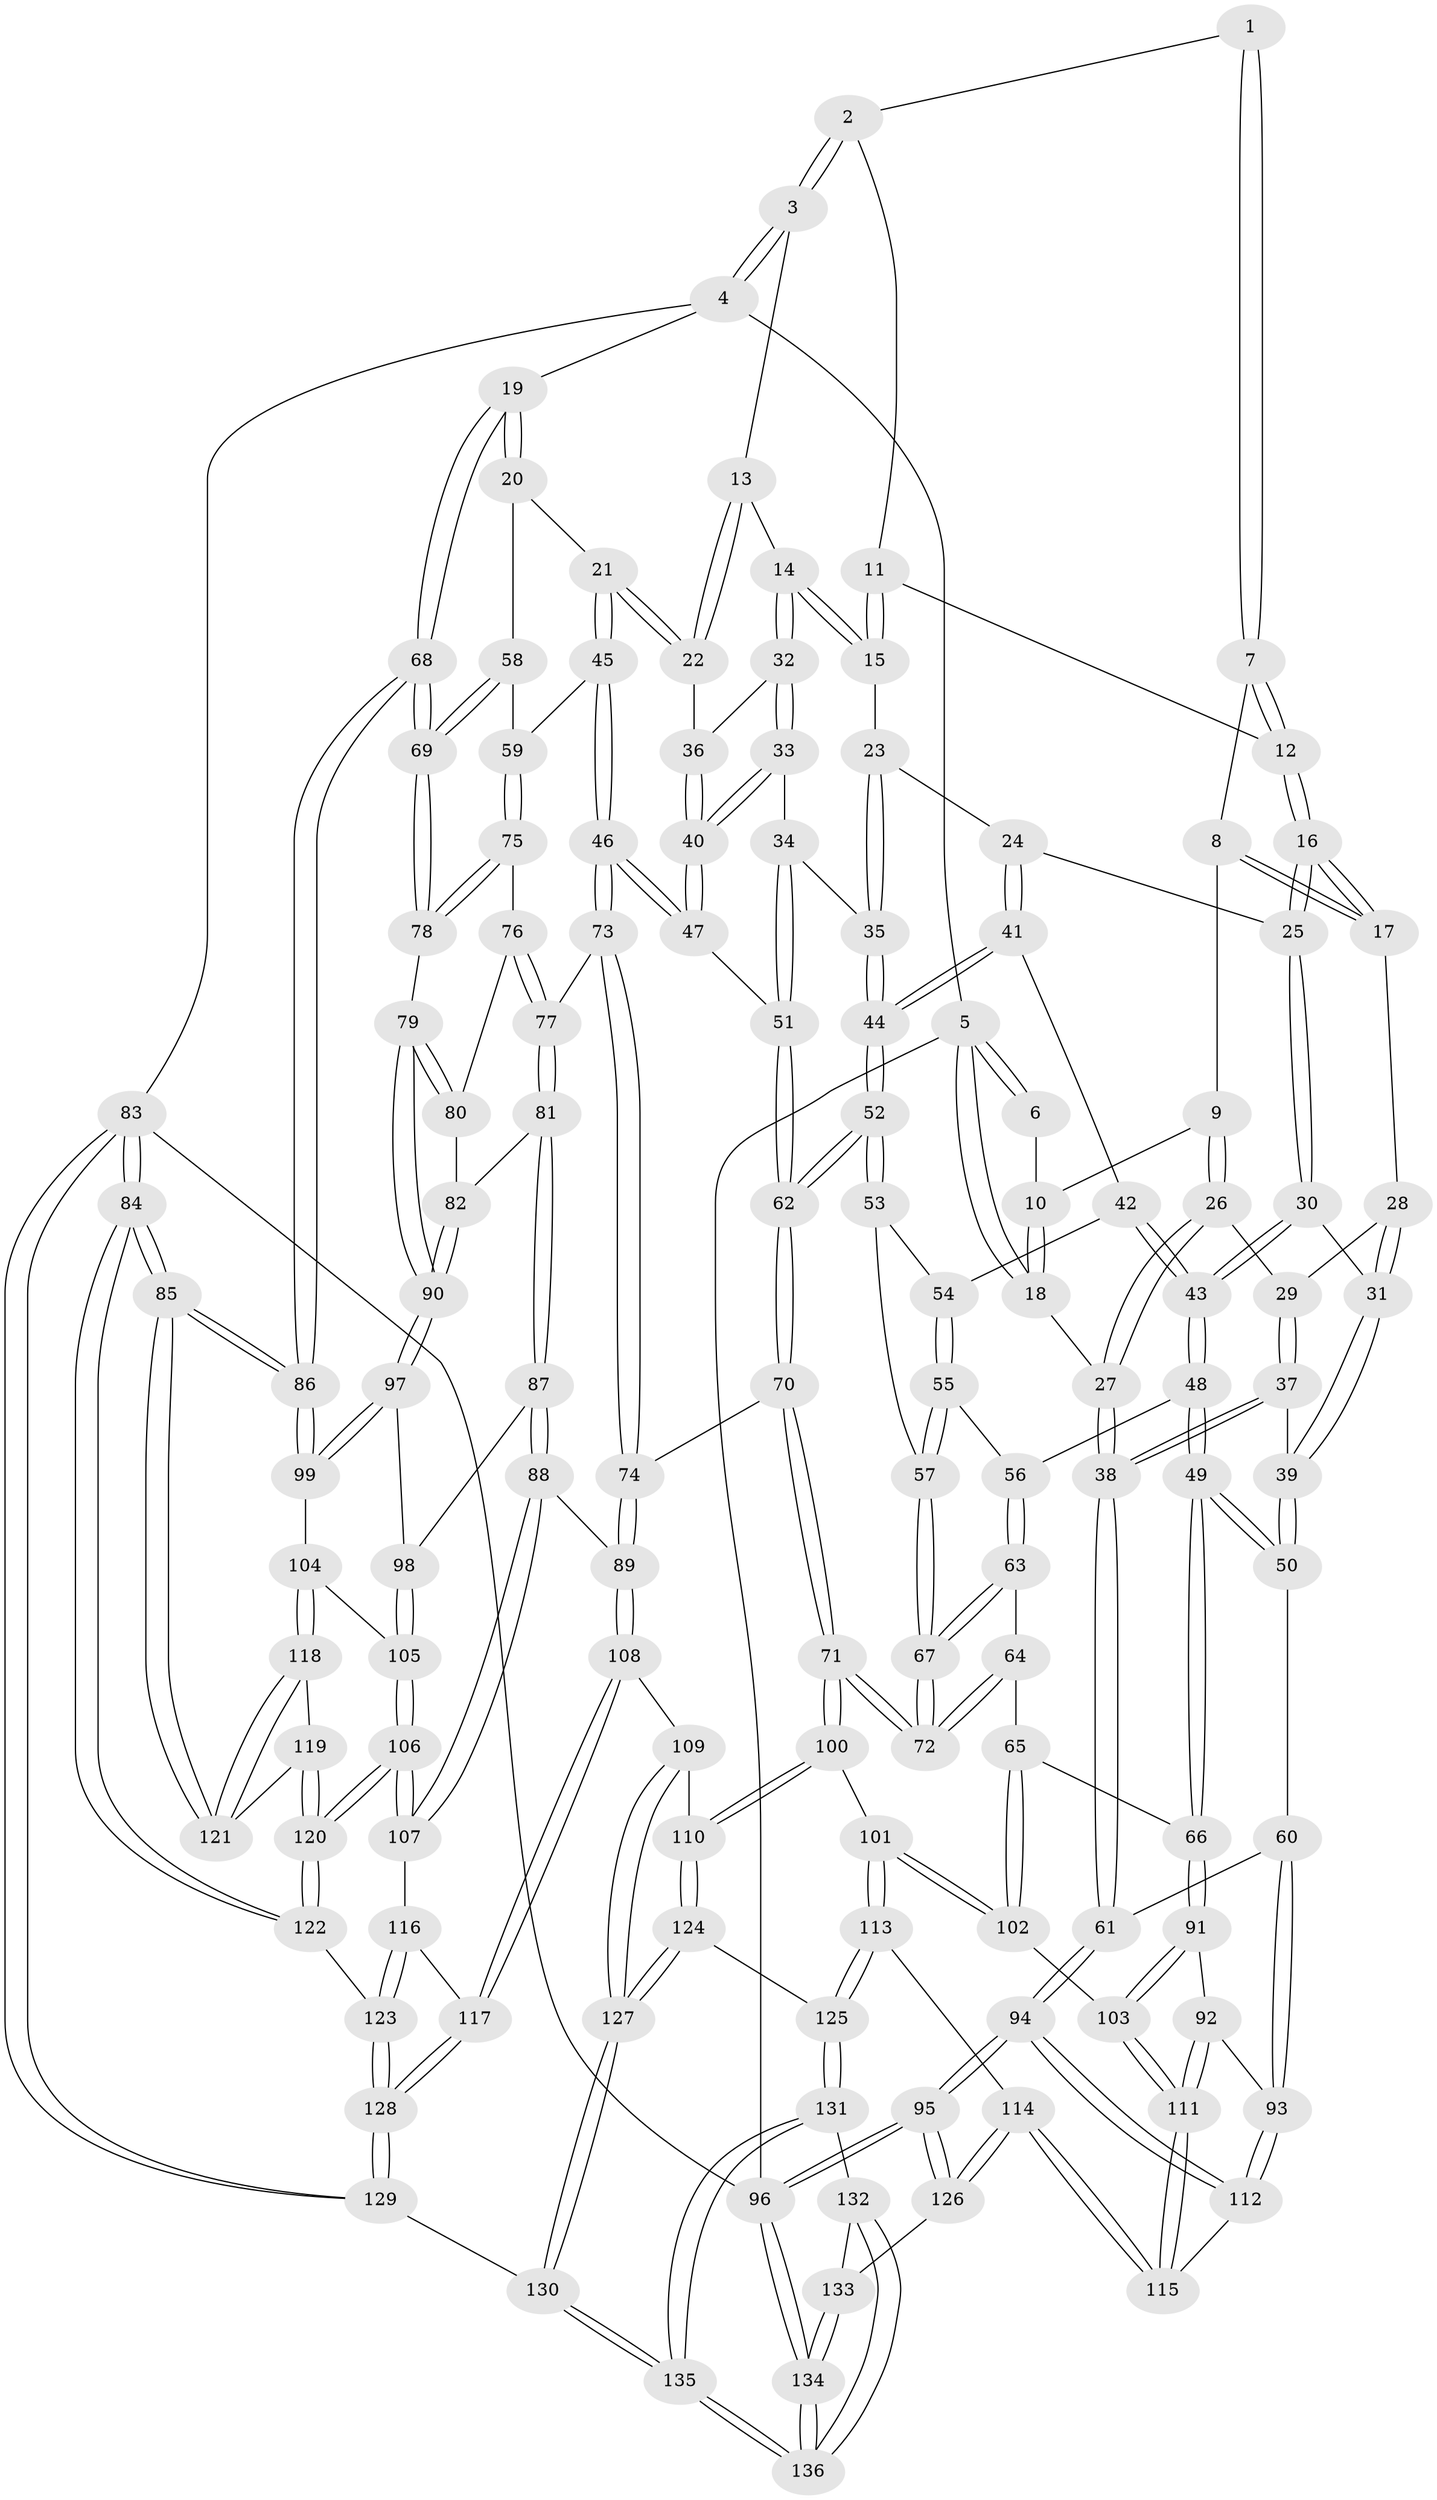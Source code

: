 // coarse degree distribution, {5: 0.3333333333333333, 7: 0.037037037037037035, 4: 0.2962962962962963, 6: 0.19753086419753085, 3: 0.12345679012345678, 8: 0.012345679012345678}
// Generated by graph-tools (version 1.1) at 2025/21/03/04/25 18:21:09]
// undirected, 136 vertices, 337 edges
graph export_dot {
graph [start="1"]
  node [color=gray90,style=filled];
  1 [pos="+0.3198241543739127+0"];
  2 [pos="+0.4530445710758422+0"];
  3 [pos="+0.9123354604578068+0"];
  4 [pos="+1+0"];
  5 [pos="+0+0"];
  6 [pos="+0.13231808231220663+0"];
  7 [pos="+0.2548009612190944+0.08501859886985588"];
  8 [pos="+0.20843182392933668+0.09338190843139987"];
  9 [pos="+0.13294956717326642+0.08820390435475205"];
  10 [pos="+0.1310394989970679+0.071447981675101"];
  11 [pos="+0.44169459255184773+0"];
  12 [pos="+0.3352995173546763+0.1135914132927058"];
  13 [pos="+0.8914621653856621+0"];
  14 [pos="+0.5879919713549423+0.1541139580485836"];
  15 [pos="+0.53260338158419+0.14962345903454596"];
  16 [pos="+0.36365293350164557+0.18596038554032626"];
  17 [pos="+0.24294358332879565+0.1948142899884126"];
  18 [pos="+0+0"];
  19 [pos="+1+0.1632839282499587"];
  20 [pos="+0.9601279163396454+0.29284863361935587"];
  21 [pos="+0.80922366267989+0.22611635193172824"];
  22 [pos="+0.7997979136236345+0.21060459955215718"];
  23 [pos="+0.5096534194961244+0.1658681695285462"];
  24 [pos="+0.381269585171589+0.20159267732020242"];
  25 [pos="+0.36827230194945976+0.19245040624200563"];
  26 [pos="+0.10169070636550669+0.12827768004860518"];
  27 [pos="+0+0.15858240759179718"];
  28 [pos="+0.23073024388489594+0.20884561838313112"];
  29 [pos="+0.12052897840426754+0.18919477527166764"];
  30 [pos="+0.2503452547899979+0.27129334095165025"];
  31 [pos="+0.2415626532362403+0.2696411669441271"];
  32 [pos="+0.618247380641118+0.19706601035838495"];
  33 [pos="+0.5968244436221104+0.2699101913191147"];
  34 [pos="+0.5828106489479077+0.30276386683476025"];
  35 [pos="+0.5114059631577509+0.33236397587569727"];
  36 [pos="+0.6952569920113767+0.23082824278174632"];
  37 [pos="+0.12375094443598693+0.270732579606467"];
  38 [pos="+0+0.2737037494132582"];
  39 [pos="+0.14014090281155434+0.306665432328161"];
  40 [pos="+0.6857404466836048+0.3257816041870203"];
  41 [pos="+0.3890309442019069+0.2779761825381863"];
  42 [pos="+0.3851279124241596+0.28552535495365133"];
  43 [pos="+0.29537191965524817+0.33803447737108644"];
  44 [pos="+0.511324559568772+0.33245962131430296"];
  45 [pos="+0.7847731167478078+0.3618219371927539"];
  46 [pos="+0.7374459044265429+0.40341359637276736"];
  47 [pos="+0.6862689642987106+0.37294367168418324"];
  48 [pos="+0.28316552958072105+0.3725233118236147"];
  49 [pos="+0.16640508532980375+0.42371439922287085"];
  50 [pos="+0.13234670619267072+0.405103470460894"];
  51 [pos="+0.6578689319156882+0.3746802969210882"];
  52 [pos="+0.509842547069673+0.37459940734700004"];
  53 [pos="+0.4228088642221012+0.3715672426633313"];
  54 [pos="+0.3865651318064712+0.3002790420341459"];
  55 [pos="+0.3706358460737285+0.3769705514154951"];
  56 [pos="+0.3157526569727902+0.39625543678512914"];
  57 [pos="+0.40080551113730273+0.40899601279420733"];
  58 [pos="+0.9203798412724138+0.3657368539739092"];
  59 [pos="+0.9081664976940351+0.38087820877657946"];
  60 [pos="+0.12949012465245507+0.4061200954134351"];
  61 [pos="+0+0.37335275121912653"];
  62 [pos="+0.5300847140401673+0.45953043394962034"];
  63 [pos="+0.3261872718240104+0.41898564583819825"];
  64 [pos="+0.25716329940035837+0.4950040727164527"];
  65 [pos="+0.2462262144737265+0.49483677396925396"];
  66 [pos="+0.19727580286904098+0.4742720249920551"];
  67 [pos="+0.4180543898565908+0.5121225809734066"];
  68 [pos="+1+0.5374795841971122"];
  69 [pos="+1+0.51569899066521"];
  70 [pos="+0.5176594394178898+0.505662803137975"];
  71 [pos="+0.45880149584632035+0.560229384134809"];
  72 [pos="+0.42869291022008377+0.5330164805155573"];
  73 [pos="+0.7427652851775332+0.43842800425298256"];
  74 [pos="+0.679069426688342+0.5292697426791004"];
  75 [pos="+0.9078403481092346+0.4028872609430682"];
  76 [pos="+0.8998604229388695+0.4183791330974186"];
  77 [pos="+0.7874945773837088+0.46718244581896273"];
  78 [pos="+1+0.4905263053584792"];
  79 [pos="+0.9178857520205305+0.5131087102478491"];
  80 [pos="+0.8962008470186409+0.45842365172909566"];
  81 [pos="+0.8135628538444778+0.5006533971487932"];
  82 [pos="+0.8344148553993305+0.4974923633728563"];
  83 [pos="+1+1"];
  84 [pos="+1+1"];
  85 [pos="+1+0.8738282969928207"];
  86 [pos="+1+0.5860047966682828"];
  87 [pos="+0.8197438489610684+0.5729145403027484"];
  88 [pos="+0.7501839069851689+0.6293399536600007"];
  89 [pos="+0.7196501615038539+0.6198551494399597"];
  90 [pos="+0.9127116981604751+0.5209371942344366"];
  91 [pos="+0.18282012897023725+0.5379278325082831"];
  92 [pos="+0.09228640783283201+0.5896579078589738"];
  93 [pos="+0.02888687907162594+0.5936638869026667"];
  94 [pos="+0+0.6116252095290055"];
  95 [pos="+0+0.8859746665053707"];
  96 [pos="+0+1"];
  97 [pos="+0.9087747116064502+0.538971838905547"];
  98 [pos="+0.8731011058799824+0.5820862022735156"];
  99 [pos="+1+0.6265732458749813"];
  100 [pos="+0.44712669336230326+0.65138698660363"];
  101 [pos="+0.39306549773594296+0.670625469701018"];
  102 [pos="+0.27942003611594934+0.6237933876023919"];
  103 [pos="+0.20437268606071235+0.6240394686303111"];
  104 [pos="+0.954693794950154+0.6628348807008755"];
  105 [pos="+0.924132926768324+0.6580803682218244"];
  106 [pos="+0.8394780621851154+0.706664390783429"];
  107 [pos="+0.7827177568228708+0.6836142409487534"];
  108 [pos="+0.568230406837053+0.7252532080492102"];
  109 [pos="+0.5205747528620928+0.717554928632529"];
  110 [pos="+0.4931281104705911+0.6988597917506181"];
  111 [pos="+0.19097329635107957+0.6369271295491418"];
  112 [pos="+0.013315188199936238+0.6048987581111727"];
  113 [pos="+0.26030711827060077+0.8065481557711999"];
  114 [pos="+0.14534052516182358+0.766301437628091"];
  115 [pos="+0.1424265441168009+0.751488749114043"];
  116 [pos="+0.7641893369404141+0.7175848577297199"];
  117 [pos="+0.6425004326046609+0.7893411344685005"];
  118 [pos="+0.9518598668203533+0.7392485278859124"];
  119 [pos="+0.9180013019642804+0.8000654826579983"];
  120 [pos="+0.8720298072426487+0.8369414637390269"];
  121 [pos="+1+0.8023438841983891"];
  122 [pos="+0.8693216525434033+0.845059969349546"];
  123 [pos="+0.7720412094144125+0.9258876745644058"];
  124 [pos="+0.38381731067513936+0.9033836631844266"];
  125 [pos="+0.2841433099281553+0.8900285717600556"];
  126 [pos="+0.04499873372049592+0.8470347225597105"];
  127 [pos="+0.5072991436995994+0.985460907725289"];
  128 [pos="+0.7471652559455657+0.9553405227219293"];
  129 [pos="+0.7025308956541574+1"];
  130 [pos="+0.6064515934914767+1"];
  131 [pos="+0.2716648963526697+0.9189163858340873"];
  132 [pos="+0.13190944277638145+0.9488887531624363"];
  133 [pos="+0.09296671434113193+0.9116692588516302"];
  134 [pos="+0+1"];
  135 [pos="+0.2925113166098829+1"];
  136 [pos="+0.10870627955136418+1"];
  1 -- 2;
  1 -- 7;
  1 -- 7;
  2 -- 3;
  2 -- 3;
  2 -- 11;
  3 -- 4;
  3 -- 4;
  3 -- 13;
  4 -- 5;
  4 -- 19;
  4 -- 83;
  5 -- 6;
  5 -- 6;
  5 -- 18;
  5 -- 18;
  5 -- 96;
  6 -- 10;
  7 -- 8;
  7 -- 12;
  7 -- 12;
  8 -- 9;
  8 -- 17;
  8 -- 17;
  9 -- 10;
  9 -- 26;
  9 -- 26;
  10 -- 18;
  10 -- 18;
  11 -- 12;
  11 -- 15;
  11 -- 15;
  12 -- 16;
  12 -- 16;
  13 -- 14;
  13 -- 22;
  13 -- 22;
  14 -- 15;
  14 -- 15;
  14 -- 32;
  14 -- 32;
  15 -- 23;
  16 -- 17;
  16 -- 17;
  16 -- 25;
  16 -- 25;
  17 -- 28;
  18 -- 27;
  19 -- 20;
  19 -- 20;
  19 -- 68;
  19 -- 68;
  20 -- 21;
  20 -- 58;
  21 -- 22;
  21 -- 22;
  21 -- 45;
  21 -- 45;
  22 -- 36;
  23 -- 24;
  23 -- 35;
  23 -- 35;
  24 -- 25;
  24 -- 41;
  24 -- 41;
  25 -- 30;
  25 -- 30;
  26 -- 27;
  26 -- 27;
  26 -- 29;
  27 -- 38;
  27 -- 38;
  28 -- 29;
  28 -- 31;
  28 -- 31;
  29 -- 37;
  29 -- 37;
  30 -- 31;
  30 -- 43;
  30 -- 43;
  31 -- 39;
  31 -- 39;
  32 -- 33;
  32 -- 33;
  32 -- 36;
  33 -- 34;
  33 -- 40;
  33 -- 40;
  34 -- 35;
  34 -- 51;
  34 -- 51;
  35 -- 44;
  35 -- 44;
  36 -- 40;
  36 -- 40;
  37 -- 38;
  37 -- 38;
  37 -- 39;
  38 -- 61;
  38 -- 61;
  39 -- 50;
  39 -- 50;
  40 -- 47;
  40 -- 47;
  41 -- 42;
  41 -- 44;
  41 -- 44;
  42 -- 43;
  42 -- 43;
  42 -- 54;
  43 -- 48;
  43 -- 48;
  44 -- 52;
  44 -- 52;
  45 -- 46;
  45 -- 46;
  45 -- 59;
  46 -- 47;
  46 -- 47;
  46 -- 73;
  46 -- 73;
  47 -- 51;
  48 -- 49;
  48 -- 49;
  48 -- 56;
  49 -- 50;
  49 -- 50;
  49 -- 66;
  49 -- 66;
  50 -- 60;
  51 -- 62;
  51 -- 62;
  52 -- 53;
  52 -- 53;
  52 -- 62;
  52 -- 62;
  53 -- 54;
  53 -- 57;
  54 -- 55;
  54 -- 55;
  55 -- 56;
  55 -- 57;
  55 -- 57;
  56 -- 63;
  56 -- 63;
  57 -- 67;
  57 -- 67;
  58 -- 59;
  58 -- 69;
  58 -- 69;
  59 -- 75;
  59 -- 75;
  60 -- 61;
  60 -- 93;
  60 -- 93;
  61 -- 94;
  61 -- 94;
  62 -- 70;
  62 -- 70;
  63 -- 64;
  63 -- 67;
  63 -- 67;
  64 -- 65;
  64 -- 72;
  64 -- 72;
  65 -- 66;
  65 -- 102;
  65 -- 102;
  66 -- 91;
  66 -- 91;
  67 -- 72;
  67 -- 72;
  68 -- 69;
  68 -- 69;
  68 -- 86;
  68 -- 86;
  69 -- 78;
  69 -- 78;
  70 -- 71;
  70 -- 71;
  70 -- 74;
  71 -- 72;
  71 -- 72;
  71 -- 100;
  71 -- 100;
  73 -- 74;
  73 -- 74;
  73 -- 77;
  74 -- 89;
  74 -- 89;
  75 -- 76;
  75 -- 78;
  75 -- 78;
  76 -- 77;
  76 -- 77;
  76 -- 80;
  77 -- 81;
  77 -- 81;
  78 -- 79;
  79 -- 80;
  79 -- 80;
  79 -- 90;
  79 -- 90;
  80 -- 82;
  81 -- 82;
  81 -- 87;
  81 -- 87;
  82 -- 90;
  82 -- 90;
  83 -- 84;
  83 -- 84;
  83 -- 129;
  83 -- 129;
  83 -- 96;
  84 -- 85;
  84 -- 85;
  84 -- 122;
  84 -- 122;
  85 -- 86;
  85 -- 86;
  85 -- 121;
  85 -- 121;
  86 -- 99;
  86 -- 99;
  87 -- 88;
  87 -- 88;
  87 -- 98;
  88 -- 89;
  88 -- 107;
  88 -- 107;
  89 -- 108;
  89 -- 108;
  90 -- 97;
  90 -- 97;
  91 -- 92;
  91 -- 103;
  91 -- 103;
  92 -- 93;
  92 -- 111;
  92 -- 111;
  93 -- 112;
  93 -- 112;
  94 -- 95;
  94 -- 95;
  94 -- 112;
  94 -- 112;
  95 -- 96;
  95 -- 96;
  95 -- 126;
  95 -- 126;
  96 -- 134;
  96 -- 134;
  97 -- 98;
  97 -- 99;
  97 -- 99;
  98 -- 105;
  98 -- 105;
  99 -- 104;
  100 -- 101;
  100 -- 110;
  100 -- 110;
  101 -- 102;
  101 -- 102;
  101 -- 113;
  101 -- 113;
  102 -- 103;
  103 -- 111;
  103 -- 111;
  104 -- 105;
  104 -- 118;
  104 -- 118;
  105 -- 106;
  105 -- 106;
  106 -- 107;
  106 -- 107;
  106 -- 120;
  106 -- 120;
  107 -- 116;
  108 -- 109;
  108 -- 117;
  108 -- 117;
  109 -- 110;
  109 -- 127;
  109 -- 127;
  110 -- 124;
  110 -- 124;
  111 -- 115;
  111 -- 115;
  112 -- 115;
  113 -- 114;
  113 -- 125;
  113 -- 125;
  114 -- 115;
  114 -- 115;
  114 -- 126;
  114 -- 126;
  116 -- 117;
  116 -- 123;
  116 -- 123;
  117 -- 128;
  117 -- 128;
  118 -- 119;
  118 -- 121;
  118 -- 121;
  119 -- 120;
  119 -- 120;
  119 -- 121;
  120 -- 122;
  120 -- 122;
  122 -- 123;
  123 -- 128;
  123 -- 128;
  124 -- 125;
  124 -- 127;
  124 -- 127;
  125 -- 131;
  125 -- 131;
  126 -- 133;
  127 -- 130;
  127 -- 130;
  128 -- 129;
  128 -- 129;
  129 -- 130;
  130 -- 135;
  130 -- 135;
  131 -- 132;
  131 -- 135;
  131 -- 135;
  132 -- 133;
  132 -- 136;
  132 -- 136;
  133 -- 134;
  133 -- 134;
  134 -- 136;
  134 -- 136;
  135 -- 136;
  135 -- 136;
}
